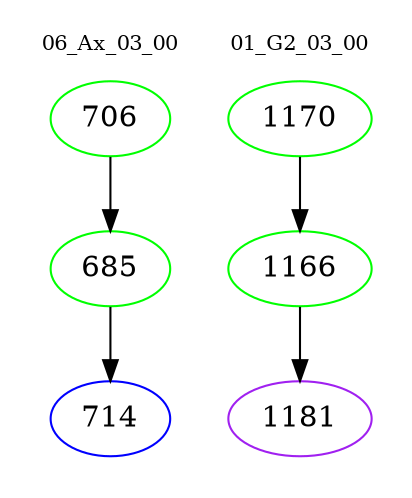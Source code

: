 digraph{
subgraph cluster_0 {
color = white
label = "06_Ax_03_00";
fontsize=10;
T0_706 [label="706", color="green"]
T0_706 -> T0_685 [color="black"]
T0_685 [label="685", color="green"]
T0_685 -> T0_714 [color="black"]
T0_714 [label="714", color="blue"]
}
subgraph cluster_1 {
color = white
label = "01_G2_03_00";
fontsize=10;
T1_1170 [label="1170", color="green"]
T1_1170 -> T1_1166 [color="black"]
T1_1166 [label="1166", color="green"]
T1_1166 -> T1_1181 [color="black"]
T1_1181 [label="1181", color="purple"]
}
}
